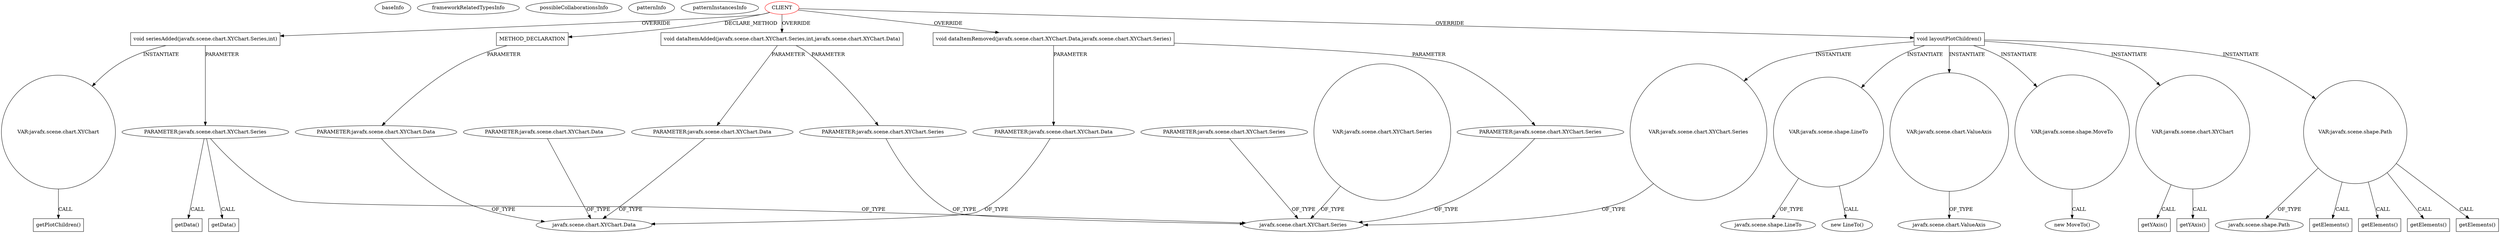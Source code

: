 digraph {
baseInfo[graphId=3453,category="pattern",isAnonymous=false,possibleRelation=false]
frameworkRelatedTypesInfo[]
possibleCollaborationsInfo[]
patternInfo[frequency=2.0,patternRootClient=0]
patternInstancesInfo[0="LichuanLu-ShunUI-FX~/LichuanLu-ShunUI-FX/ShunUI-FX-master/src/view/chart/StackedBarChart.java~StackedBarChart~811",1="TomaszKorecki-InvestorAssistant~/TomaszKorecki-InvestorAssistant/InvestorAssistant-master/Investor's assistant/src/investor/charts/CandleChart.java~CandleStickChart~1473"]
146[label="PARAMETER:javafx.scene.chart.XYChart.Data",vertexType="PARAMETER_DECLARATION",isFrameworkType=false]
144[label="METHOD_DECLARATION",vertexType="CLIENT_METHOD_DECLARATION",isFrameworkType=false,shape=box]
36[label="javafx.scene.chart.XYChart.Data",vertexType="FRAMEWORK_CLASS_TYPE",isFrameworkType=false]
0[label="CLIENT",vertexType="ROOT_CLIENT_CLASS_DECLARATION",isFrameworkType=false,color=red]
93[label="void dataItemAdded(javafx.scene.chart.XYChart.Series,int,javafx.scene.chart.XYChart.Data)",vertexType="OVERRIDING_METHOD_DECLARATION",isFrameworkType=false,shape=box]
94[label="PARAMETER:javafx.scene.chart.XYChart.Series",vertexType="PARAMETER_DECLARATION",isFrameworkType=false]
106[label="void seriesAdded(javafx.scene.chart.XYChart.Series,int)",vertexType="OVERRIDING_METHOD_DECLARATION",isFrameworkType=false,shape=box]
107[label="PARAMETER:javafx.scene.chart.XYChart.Series",vertexType="PARAMETER_DECLARATION",isFrameworkType=false]
112[label="getData()",vertexType="INSIDE_CALL",isFrameworkType=false,shape=box]
110[label="getData()",vertexType="INSIDE_CALL",isFrameworkType=false,shape=box]
98[label="void dataItemRemoved(javafx.scene.chart.XYChart.Data,javafx.scene.chart.XYChart.Series)",vertexType="OVERRIDING_METHOD_DECLARATION",isFrameworkType=false,shape=box]
101[label="PARAMETER:javafx.scene.chart.XYChart.Series",vertexType="PARAMETER_DECLARATION",isFrameworkType=false]
99[label="PARAMETER:javafx.scene.chart.XYChart.Data",vertexType="PARAMETER_DECLARATION",isFrameworkType=false]
96[label="PARAMETER:javafx.scene.chart.XYChart.Data",vertexType="PARAMETER_DECLARATION",isFrameworkType=false]
91[label="PARAMETER:javafx.scene.chart.XYChart.Data",vertexType="PARAMETER_DECLARATION",isFrameworkType=false]
14[label="javafx.scene.chart.XYChart.Series",vertexType="FRAMEWORK_CLASS_TYPE",isFrameworkType=false]
104[label="PARAMETER:javafx.scene.chart.XYChart.Series",vertexType="PARAMETER_DECLARATION",isFrameworkType=false]
113[label="VAR:javafx.scene.chart.XYChart",vertexType="VARIABLE_EXPRESION",isFrameworkType=false,shape=circle]
114[label="getPlotChildren()",vertexType="INSIDE_CALL",isFrameworkType=false,shape=box]
2[label="void layoutPlotChildren()",vertexType="OVERRIDING_METHOD_DECLARATION",isFrameworkType=false,shape=box]
17[label="VAR:javafx.scene.shape.Path",vertexType="VARIABLE_EXPRESION",isFrameworkType=false,shape=circle]
19[label="javafx.scene.shape.Path",vertexType="FRAMEWORK_CLASS_TYPE",isFrameworkType=false]
83[label="VAR:javafx.scene.shape.LineTo",vertexType="VARIABLE_EXPRESION",isFrameworkType=false,shape=circle]
82[label="new LineTo()",vertexType="CONSTRUCTOR_CALL",isFrameworkType=false]
84[label="javafx.scene.shape.LineTo",vertexType="FRAMEWORK_CLASS_TYPE",isFrameworkType=false]
71[label="getElements()",vertexType="INSIDE_CALL",isFrameworkType=false,shape=box]
18[label="getElements()",vertexType="INSIDE_CALL",isFrameworkType=false,shape=box]
69[label="getElements()",vertexType="INSIDE_CALL",isFrameworkType=false,shape=box]
81[label="getElements()",vertexType="INSIDE_CALL",isFrameworkType=false,shape=box]
58[label="VAR:javafx.scene.chart.ValueAxis",vertexType="VARIABLE_EXPRESION",isFrameworkType=false,shape=circle]
60[label="javafx.scene.chart.ValueAxis",vertexType="FRAMEWORK_CLASS_TYPE",isFrameworkType=false]
73[label="VAR:javafx.scene.shape.MoveTo",vertexType="VARIABLE_EXPRESION",isFrameworkType=false,shape=circle]
72[label="new MoveTo()",vertexType="CONSTRUCTOR_CALL",isFrameworkType=false]
12[label="VAR:javafx.scene.chart.XYChart.Series",vertexType="VARIABLE_EXPRESION",isFrameworkType=false,shape=circle]
130[label="VAR:javafx.scene.chart.XYChart.Series",vertexType="VARIABLE_EXPRESION",isFrameworkType=false,shape=circle]
3[label="VAR:javafx.scene.chart.XYChart",vertexType="VARIABLE_EXPRESION",isFrameworkType=false,shape=circle]
48[label="getYAxis()",vertexType="INSIDE_CALL",isFrameworkType=false,shape=box]
53[label="getYAxis()",vertexType="INSIDE_CALL",isFrameworkType=false,shape=box]
99->36[label="OF_TYPE"]
107->112[label="CALL"]
17->81[label="CALL"]
107->14[label="OF_TYPE"]
93->96[label="PARAMETER"]
106->107[label="PARAMETER"]
104->14[label="OF_TYPE"]
0->93[label="OVERRIDE"]
2->17[label="INSTANTIATE"]
17->19[label="OF_TYPE"]
0->106[label="OVERRIDE"]
2->12[label="INSTANTIATE"]
2->3[label="INSTANTIATE"]
0->2[label="OVERRIDE"]
17->18[label="CALL"]
113->114[label="CALL"]
91->36[label="OF_TYPE"]
101->14[label="OF_TYPE"]
94->14[label="OF_TYPE"]
58->60[label="OF_TYPE"]
144->146[label="PARAMETER"]
96->36[label="OF_TYPE"]
106->113[label="INSTANTIATE"]
17->71[label="CALL"]
83->84[label="OF_TYPE"]
83->82[label="CALL"]
0->144[label="DECLARE_METHOD"]
3->48[label="CALL"]
98->101[label="PARAMETER"]
12->14[label="OF_TYPE"]
130->14[label="OF_TYPE"]
2->83[label="INSTANTIATE"]
0->98[label="OVERRIDE"]
2->73[label="INSTANTIATE"]
3->53[label="CALL"]
93->94[label="PARAMETER"]
98->99[label="PARAMETER"]
73->72[label="CALL"]
146->36[label="OF_TYPE"]
2->58[label="INSTANTIATE"]
17->69[label="CALL"]
107->110[label="CALL"]
}
